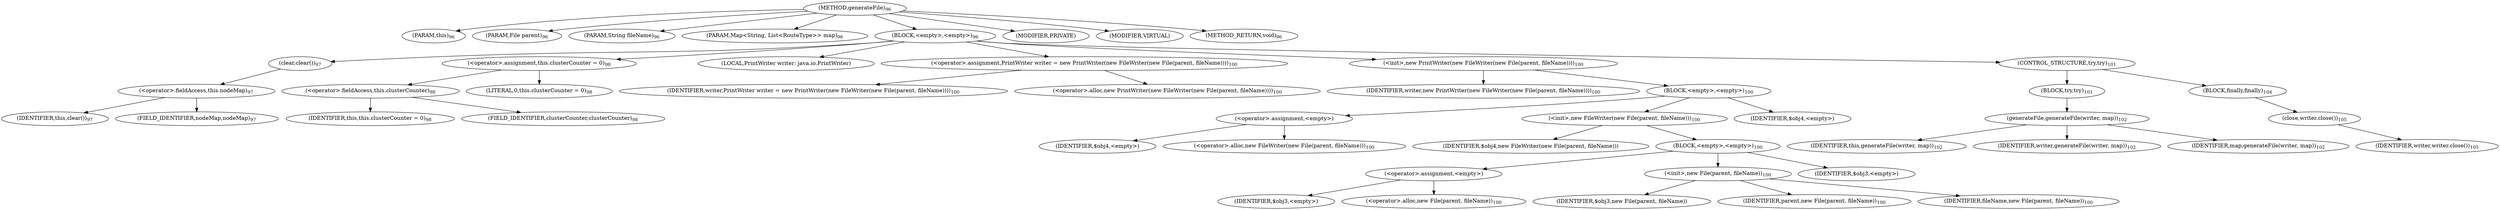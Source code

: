 digraph "generateFile" {  
"216" [label = <(METHOD,generateFile)<SUB>96</SUB>> ]
"19" [label = <(PARAM,this)<SUB>96</SUB>> ]
"217" [label = <(PARAM,File parent)<SUB>96</SUB>> ]
"218" [label = <(PARAM,String fileName)<SUB>96</SUB>> ]
"219" [label = <(PARAM,Map&lt;String, List&lt;RouteType&gt;&gt; map)<SUB>96</SUB>> ]
"220" [label = <(BLOCK,&lt;empty&gt;,&lt;empty&gt;)<SUB>96</SUB>> ]
"221" [label = <(clear,clear())<SUB>97</SUB>> ]
"222" [label = <(&lt;operator&gt;.fieldAccess,this.nodeMap)<SUB>97</SUB>> ]
"223" [label = <(IDENTIFIER,this,clear())<SUB>97</SUB>> ]
"224" [label = <(FIELD_IDENTIFIER,nodeMap,nodeMap)<SUB>97</SUB>> ]
"225" [label = <(&lt;operator&gt;.assignment,this.clusterCounter = 0)<SUB>98</SUB>> ]
"226" [label = <(&lt;operator&gt;.fieldAccess,this.clusterCounter)<SUB>98</SUB>> ]
"227" [label = <(IDENTIFIER,this,this.clusterCounter = 0)<SUB>98</SUB>> ]
"228" [label = <(FIELD_IDENTIFIER,clusterCounter,clusterCounter)<SUB>98</SUB>> ]
"229" [label = <(LITERAL,0,this.clusterCounter = 0)<SUB>98</SUB>> ]
"17" [label = <(LOCAL,PrintWriter writer: java.io.PrintWriter)> ]
"230" [label = <(&lt;operator&gt;.assignment,PrintWriter writer = new PrintWriter(new FileWriter(new File(parent, fileName))))<SUB>100</SUB>> ]
"231" [label = <(IDENTIFIER,writer,PrintWriter writer = new PrintWriter(new FileWriter(new File(parent, fileName))))<SUB>100</SUB>> ]
"232" [label = <(&lt;operator&gt;.alloc,new PrintWriter(new FileWriter(new File(parent, fileName))))<SUB>100</SUB>> ]
"233" [label = <(&lt;init&gt;,new PrintWriter(new FileWriter(new File(parent, fileName))))<SUB>100</SUB>> ]
"16" [label = <(IDENTIFIER,writer,new PrintWriter(new FileWriter(new File(parent, fileName))))<SUB>100</SUB>> ]
"234" [label = <(BLOCK,&lt;empty&gt;,&lt;empty&gt;)<SUB>100</SUB>> ]
"235" [label = <(&lt;operator&gt;.assignment,&lt;empty&gt;)> ]
"236" [label = <(IDENTIFIER,$obj4,&lt;empty&gt;)> ]
"237" [label = <(&lt;operator&gt;.alloc,new FileWriter(new File(parent, fileName)))<SUB>100</SUB>> ]
"238" [label = <(&lt;init&gt;,new FileWriter(new File(parent, fileName)))<SUB>100</SUB>> ]
"239" [label = <(IDENTIFIER,$obj4,new FileWriter(new File(parent, fileName)))> ]
"240" [label = <(BLOCK,&lt;empty&gt;,&lt;empty&gt;)<SUB>100</SUB>> ]
"241" [label = <(&lt;operator&gt;.assignment,&lt;empty&gt;)> ]
"242" [label = <(IDENTIFIER,$obj3,&lt;empty&gt;)> ]
"243" [label = <(&lt;operator&gt;.alloc,new File(parent, fileName))<SUB>100</SUB>> ]
"244" [label = <(&lt;init&gt;,new File(parent, fileName))<SUB>100</SUB>> ]
"245" [label = <(IDENTIFIER,$obj3,new File(parent, fileName))> ]
"246" [label = <(IDENTIFIER,parent,new File(parent, fileName))<SUB>100</SUB>> ]
"247" [label = <(IDENTIFIER,fileName,new File(parent, fileName))<SUB>100</SUB>> ]
"248" [label = <(IDENTIFIER,$obj3,&lt;empty&gt;)> ]
"249" [label = <(IDENTIFIER,$obj4,&lt;empty&gt;)> ]
"250" [label = <(CONTROL_STRUCTURE,try,try)<SUB>101</SUB>> ]
"251" [label = <(BLOCK,try,try)<SUB>101</SUB>> ]
"252" [label = <(generateFile,generateFile(writer, map))<SUB>102</SUB>> ]
"18" [label = <(IDENTIFIER,this,generateFile(writer, map))<SUB>102</SUB>> ]
"253" [label = <(IDENTIFIER,writer,generateFile(writer, map))<SUB>102</SUB>> ]
"254" [label = <(IDENTIFIER,map,generateFile(writer, map))<SUB>102</SUB>> ]
"255" [label = <(BLOCK,finally,finally)<SUB>104</SUB>> ]
"256" [label = <(close,writer.close())<SUB>105</SUB>> ]
"257" [label = <(IDENTIFIER,writer,writer.close())<SUB>105</SUB>> ]
"258" [label = <(MODIFIER,PRIVATE)> ]
"259" [label = <(MODIFIER,VIRTUAL)> ]
"260" [label = <(METHOD_RETURN,void)<SUB>96</SUB>> ]
  "216" -> "19" 
  "216" -> "217" 
  "216" -> "218" 
  "216" -> "219" 
  "216" -> "220" 
  "216" -> "258" 
  "216" -> "259" 
  "216" -> "260" 
  "220" -> "221" 
  "220" -> "225" 
  "220" -> "17" 
  "220" -> "230" 
  "220" -> "233" 
  "220" -> "250" 
  "221" -> "222" 
  "222" -> "223" 
  "222" -> "224" 
  "225" -> "226" 
  "225" -> "229" 
  "226" -> "227" 
  "226" -> "228" 
  "230" -> "231" 
  "230" -> "232" 
  "233" -> "16" 
  "233" -> "234" 
  "234" -> "235" 
  "234" -> "238" 
  "234" -> "249" 
  "235" -> "236" 
  "235" -> "237" 
  "238" -> "239" 
  "238" -> "240" 
  "240" -> "241" 
  "240" -> "244" 
  "240" -> "248" 
  "241" -> "242" 
  "241" -> "243" 
  "244" -> "245" 
  "244" -> "246" 
  "244" -> "247" 
  "250" -> "251" 
  "250" -> "255" 
  "251" -> "252" 
  "252" -> "18" 
  "252" -> "253" 
  "252" -> "254" 
  "255" -> "256" 
  "256" -> "257" 
}

